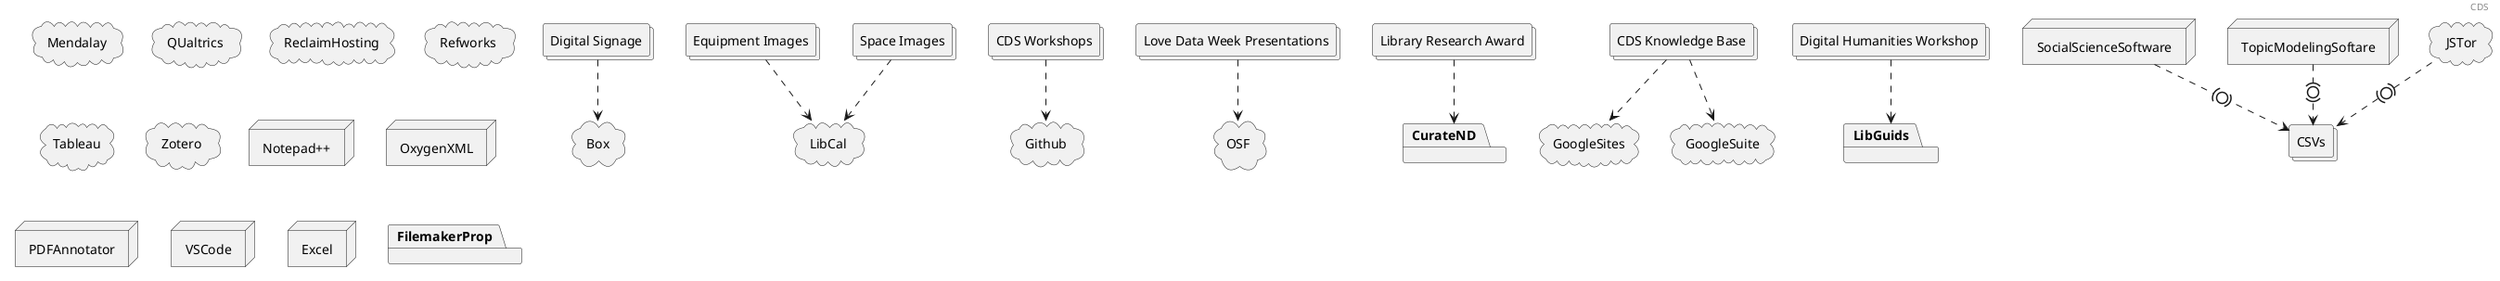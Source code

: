 # Render via PlantUML
# Generated via plantuml-preview (https://github.com/peele/plantuml-preview) in Atom
# package
# node
# folder
# frame
# cloud
# database
# interface
@startuml

header CDS

collections "Digital Signage" as DS
collections "Equipment Images" as EI
collections "Space Images" as SI
collections "CDS Workshops" as CDSW
collections "Love Data Week Presentations" as LDWP
collections "Library Research Award" as LRA
collections "CDS Knowledge Base" as CDSKB
collections "Digital Humanities Workshop" as DHW
collections "CSVs"

cloud Box
cloud Github
cloud GoogleSites
cloud GoogleSuite
cloud LibCal
cloud Mendalay
cloud OSF
cloud QUaltrics
cloud ReclaimHosting
cloud Refworks
cloud Tableau
cloud Zotero
node "Notepad++" as NP
node OxygenXML
node PDFAnnotator
node VSCode
node Excel
package CurateND
package FilemakerProp
package LibGuids
node SocialScienceSoftware
node TopicModelingSoftare
cloud JSTor

JSTor .(0).> CSVs
TopicModelingSoftare .(0).> CSVs
SocialScienceSoftware .(0).> CSVs

DS ..> Box
CDSW ..> Github
LRA ..> CurateND
LDWP ..> OSF
CDSKB ..> GoogleSites
CDSKB ..> GoogleSuite
EI ..> LibCal
SI ..> LibCal
DHW ..> LibGuids

@enduml
